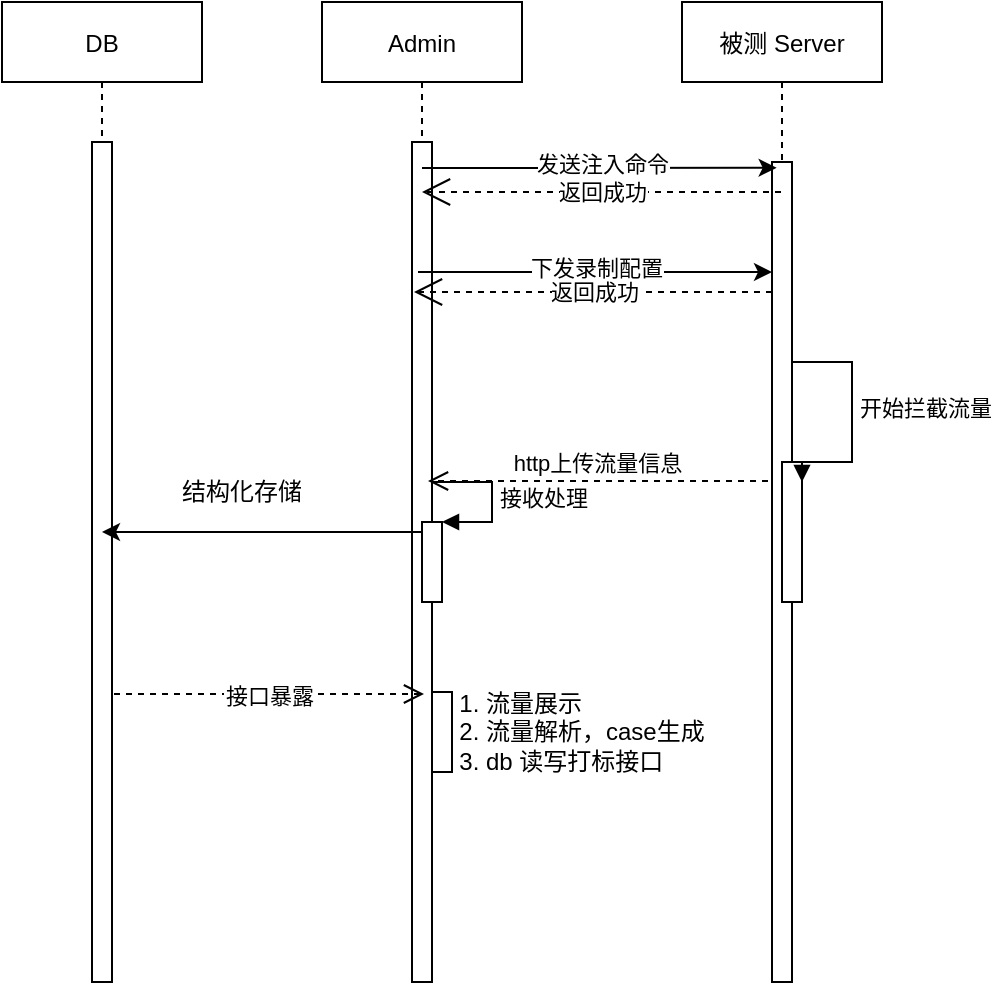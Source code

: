 <mxfile version="21.7.2" type="github">
  <diagram name="第 1 页" id="YCFjjFuQnZs5tZ5DN0bk">
    <mxGraphModel dx="1302" dy="682" grid="1" gridSize="10" guides="1" tooltips="1" connect="1" arrows="1" fold="1" page="1" pageScale="1" pageWidth="827" pageHeight="1169" math="0" shadow="0">
      <root>
        <mxCell id="0" />
        <mxCell id="1" parent="0" />
        <mxCell id="MRyekn-PnXpq59xH3Nlz-1" value="Admin" style="shape=umlLifeline;perimeter=lifelinePerimeter;container=1;collapsible=0;recursiveResize=0;rounded=0;shadow=0;strokeWidth=1;" vertex="1" parent="1">
          <mxGeometry x="210" y="105" width="100" height="490" as="geometry" />
        </mxCell>
        <mxCell id="MRyekn-PnXpq59xH3Nlz-2" value="" style="points=[];perimeter=orthogonalPerimeter;rounded=0;shadow=0;strokeWidth=1;" vertex="1" parent="MRyekn-PnXpq59xH3Nlz-1">
          <mxGeometry x="45" y="70" width="10" height="420" as="geometry" />
        </mxCell>
        <mxCell id="MRyekn-PnXpq59xH3Nlz-5" value="" style="html=1;points=[];perimeter=orthogonalPerimeter;" vertex="1" parent="MRyekn-PnXpq59xH3Nlz-1">
          <mxGeometry x="50" y="260" width="10" height="40" as="geometry" />
        </mxCell>
        <mxCell id="MRyekn-PnXpq59xH3Nlz-6" value="接收处理" style="edgeStyle=orthogonalEdgeStyle;html=1;align=left;spacingLeft=2;endArrow=block;rounded=0;entryX=1;entryY=0;" edge="1" parent="MRyekn-PnXpq59xH3Nlz-1" target="MRyekn-PnXpq59xH3Nlz-5">
          <mxGeometry relative="1" as="geometry">
            <mxPoint x="55" y="240" as="sourcePoint" />
            <Array as="points">
              <mxPoint x="85" y="240" />
            </Array>
          </mxGeometry>
        </mxCell>
        <mxCell id="MRyekn-PnXpq59xH3Nlz-47" value="" style="html=1;points=[];perimeter=orthogonalPerimeter;" vertex="1" parent="MRyekn-PnXpq59xH3Nlz-1">
          <mxGeometry x="55" y="345" width="10" height="40" as="geometry" />
        </mxCell>
        <mxCell id="MRyekn-PnXpq59xH3Nlz-7" value="被测 Server" style="shape=umlLifeline;perimeter=lifelinePerimeter;container=1;collapsible=0;recursiveResize=0;rounded=0;shadow=0;strokeWidth=1;" vertex="1" parent="1">
          <mxGeometry x="390" y="105" width="100" height="490" as="geometry" />
        </mxCell>
        <mxCell id="MRyekn-PnXpq59xH3Nlz-8" value="" style="points=[];perimeter=orthogonalPerimeter;rounded=0;shadow=0;strokeWidth=1;" vertex="1" parent="MRyekn-PnXpq59xH3Nlz-7">
          <mxGeometry x="45" y="80" width="10" height="410" as="geometry" />
        </mxCell>
        <mxCell id="MRyekn-PnXpq59xH3Nlz-9" value="" style="html=1;points=[];perimeter=orthogonalPerimeter;" vertex="1" parent="MRyekn-PnXpq59xH3Nlz-7">
          <mxGeometry x="50" y="230" width="10" height="70" as="geometry" />
        </mxCell>
        <mxCell id="MRyekn-PnXpq59xH3Nlz-10" value="&lt;font style=&quot;vertical-align: inherit;&quot;&gt;&lt;font style=&quot;vertical-align: inherit;&quot;&gt;开始拦截流量&lt;/font&gt;&lt;/font&gt;" style="edgeStyle=orthogonalEdgeStyle;html=1;align=left;spacingLeft=2;endArrow=block;rounded=0;entryX=1;entryY=0;" edge="1" parent="MRyekn-PnXpq59xH3Nlz-7">
          <mxGeometry relative="1" as="geometry">
            <mxPoint x="55" y="170" as="sourcePoint" />
            <Array as="points">
              <mxPoint x="55" y="180" />
              <mxPoint x="85" y="180" />
              <mxPoint x="85" y="230" />
              <mxPoint x="60" y="230" />
            </Array>
            <mxPoint x="60.0" y="240.0" as="targetPoint" />
            <mxPoint as="offset" />
          </mxGeometry>
        </mxCell>
        <mxCell id="MRyekn-PnXpq59xH3Nlz-11" value="接口暴露" style="verticalAlign=bottom;endArrow=open;dashed=1;endSize=8;shadow=0;strokeWidth=1;" edge="1" parent="MRyekn-PnXpq59xH3Nlz-7" source="MRyekn-PnXpq59xH3Nlz-13">
          <mxGeometry x="0.046" y="-10" relative="1" as="geometry">
            <mxPoint x="-129" y="346.0" as="targetPoint" />
            <mxPoint x="229.5" y="346.0" as="sourcePoint" />
            <mxPoint as="offset" />
          </mxGeometry>
        </mxCell>
        <mxCell id="MRyekn-PnXpq59xH3Nlz-43" value="" style="endArrow=classic;html=1;rounded=0;entryX=0.233;entryY=0.007;entryDx=0;entryDy=0;entryPerimeter=0;exitX=0.5;exitY=0.031;exitDx=0;exitDy=0;exitPerimeter=0;" edge="1" parent="MRyekn-PnXpq59xH3Nlz-7">
          <mxGeometry relative="1" as="geometry">
            <mxPoint x="-132" y="135" as="sourcePoint" />
            <mxPoint x="45" y="135" as="targetPoint" />
          </mxGeometry>
        </mxCell>
        <mxCell id="MRyekn-PnXpq59xH3Nlz-44" value="Label" style="edgeLabel;resizable=0;html=1;align=center;verticalAlign=middle;" connectable="0" vertex="1" parent="MRyekn-PnXpq59xH3Nlz-43">
          <mxGeometry relative="1" as="geometry" />
        </mxCell>
        <mxCell id="MRyekn-PnXpq59xH3Nlz-45" value="&lt;font style=&quot;vertical-align: inherit;&quot;&gt;&lt;font style=&quot;vertical-align: inherit;&quot;&gt;&lt;font style=&quot;vertical-align: inherit;&quot;&gt;&lt;font style=&quot;vertical-align: inherit;&quot;&gt;&lt;font style=&quot;vertical-align: inherit;&quot;&gt;&lt;font style=&quot;vertical-align: inherit;&quot;&gt;下发录制配置&lt;/font&gt;&lt;/font&gt;&lt;/font&gt;&lt;/font&gt;&lt;/font&gt;&lt;/font&gt;" style="edgeLabel;html=1;align=center;verticalAlign=middle;resizable=0;points=[];" vertex="1" connectable="0" parent="MRyekn-PnXpq59xH3Nlz-43">
          <mxGeometry x="0.007" y="2" relative="1" as="geometry">
            <mxPoint as="offset" />
          </mxGeometry>
        </mxCell>
        <mxCell id="MRyekn-PnXpq59xH3Nlz-46" value="&lt;font style=&quot;vertical-align: inherit;&quot;&gt;&lt;font style=&quot;vertical-align: inherit;&quot;&gt;返回成功&lt;/font&gt;&lt;/font&gt;" style="endArrow=open;endSize=12;dashed=1;html=1;rounded=0;" edge="1" parent="MRyekn-PnXpq59xH3Nlz-7">
          <mxGeometry width="160" relative="1" as="geometry">
            <mxPoint x="45" y="145" as="sourcePoint" />
            <mxPoint x="-134" y="145" as="targetPoint" />
          </mxGeometry>
        </mxCell>
        <mxCell id="MRyekn-PnXpq59xH3Nlz-13" value="DB" style="shape=umlLifeline;perimeter=lifelinePerimeter;container=1;collapsible=0;recursiveResize=0;rounded=0;shadow=0;strokeWidth=1;" vertex="1" parent="1">
          <mxGeometry x="50" y="105" width="100" height="490" as="geometry" />
        </mxCell>
        <mxCell id="MRyekn-PnXpq59xH3Nlz-14" value="" style="points=[];perimeter=orthogonalPerimeter;rounded=0;shadow=0;strokeWidth=1;" vertex="1" parent="MRyekn-PnXpq59xH3Nlz-13">
          <mxGeometry x="45" y="70" width="10" height="420" as="geometry" />
        </mxCell>
        <mxCell id="MRyekn-PnXpq59xH3Nlz-21" value="http上传流量信息" style="verticalAlign=bottom;endArrow=open;dashed=1;endSize=8;exitX=0;exitY=0.95;shadow=0;strokeWidth=1;" edge="1" parent="1">
          <mxGeometry relative="1" as="geometry">
            <mxPoint x="263" y="344.5" as="targetPoint" />
            <mxPoint x="433" y="344.5" as="sourcePoint" />
          </mxGeometry>
        </mxCell>
        <mxCell id="MRyekn-PnXpq59xH3Nlz-29" value="" style="endArrow=classic;html=1;rounded=0;" edge="1" parent="1">
          <mxGeometry width="50" height="50" relative="1" as="geometry">
            <mxPoint x="259.5" y="370" as="sourcePoint" />
            <mxPoint x="100" y="370" as="targetPoint" />
          </mxGeometry>
        </mxCell>
        <mxCell id="MRyekn-PnXpq59xH3Nlz-32" value="&lt;font style=&quot;vertical-align: inherit;&quot;&gt;&lt;font style=&quot;vertical-align: inherit;&quot;&gt;结构化存储&lt;/font&gt;&lt;/font&gt;" style="text;html=1;strokeColor=none;fillColor=none;align=center;verticalAlign=middle;whiteSpace=wrap;rounded=0;" vertex="1" parent="1">
          <mxGeometry x="130" y="335" width="80" height="30" as="geometry" />
        </mxCell>
        <mxCell id="MRyekn-PnXpq59xH3Nlz-39" value="" style="endArrow=classic;html=1;rounded=0;entryX=0.233;entryY=0.007;entryDx=0;entryDy=0;entryPerimeter=0;exitX=0.5;exitY=0.031;exitDx=0;exitDy=0;exitPerimeter=0;" edge="1" parent="1" source="MRyekn-PnXpq59xH3Nlz-2" target="MRyekn-PnXpq59xH3Nlz-8">
          <mxGeometry relative="1" as="geometry">
            <mxPoint x="270" y="188" as="sourcePoint" />
            <mxPoint x="430" y="190" as="targetPoint" />
          </mxGeometry>
        </mxCell>
        <mxCell id="MRyekn-PnXpq59xH3Nlz-40" value="Label" style="edgeLabel;resizable=0;html=1;align=center;verticalAlign=middle;" connectable="0" vertex="1" parent="MRyekn-PnXpq59xH3Nlz-39">
          <mxGeometry relative="1" as="geometry" />
        </mxCell>
        <mxCell id="MRyekn-PnXpq59xH3Nlz-41" value="&lt;font style=&quot;vertical-align: inherit;&quot;&gt;&lt;font style=&quot;vertical-align: inherit;&quot;&gt;&lt;font style=&quot;vertical-align: inherit;&quot;&gt;&lt;font style=&quot;vertical-align: inherit;&quot;&gt;发送注入命令&lt;/font&gt;&lt;/font&gt;&lt;/font&gt;&lt;/font&gt;" style="edgeLabel;html=1;align=center;verticalAlign=middle;resizable=0;points=[];" vertex="1" connectable="0" parent="MRyekn-PnXpq59xH3Nlz-39">
          <mxGeometry x="0.007" y="2" relative="1" as="geometry">
            <mxPoint as="offset" />
          </mxGeometry>
        </mxCell>
        <mxCell id="MRyekn-PnXpq59xH3Nlz-42" value="&lt;font style=&quot;vertical-align: inherit;&quot;&gt;&lt;font style=&quot;vertical-align: inherit;&quot;&gt;返回成功&lt;/font&gt;&lt;/font&gt;" style="endArrow=open;endSize=12;dashed=1;html=1;rounded=0;" edge="1" parent="1" source="MRyekn-PnXpq59xH3Nlz-7">
          <mxGeometry width="160" relative="1" as="geometry">
            <mxPoint x="480" y="670" as="sourcePoint" />
            <mxPoint x="260" y="200" as="targetPoint" />
          </mxGeometry>
        </mxCell>
        <mxCell id="MRyekn-PnXpq59xH3Nlz-49" value="&lt;ol&gt;&lt;li&gt;流量展示&lt;/li&gt;&lt;li&gt;流量解析，case生成&lt;/li&gt;&lt;li&gt;db 读写打标接口&lt;/li&gt;&lt;/ol&gt;" style="text;strokeColor=none;fillColor=none;html=1;whiteSpace=wrap;verticalAlign=middle;overflow=hidden;" vertex="1" parent="1">
          <mxGeometry x="250" y="430" width="170" height="80" as="geometry" />
        </mxCell>
      </root>
    </mxGraphModel>
  </diagram>
</mxfile>
